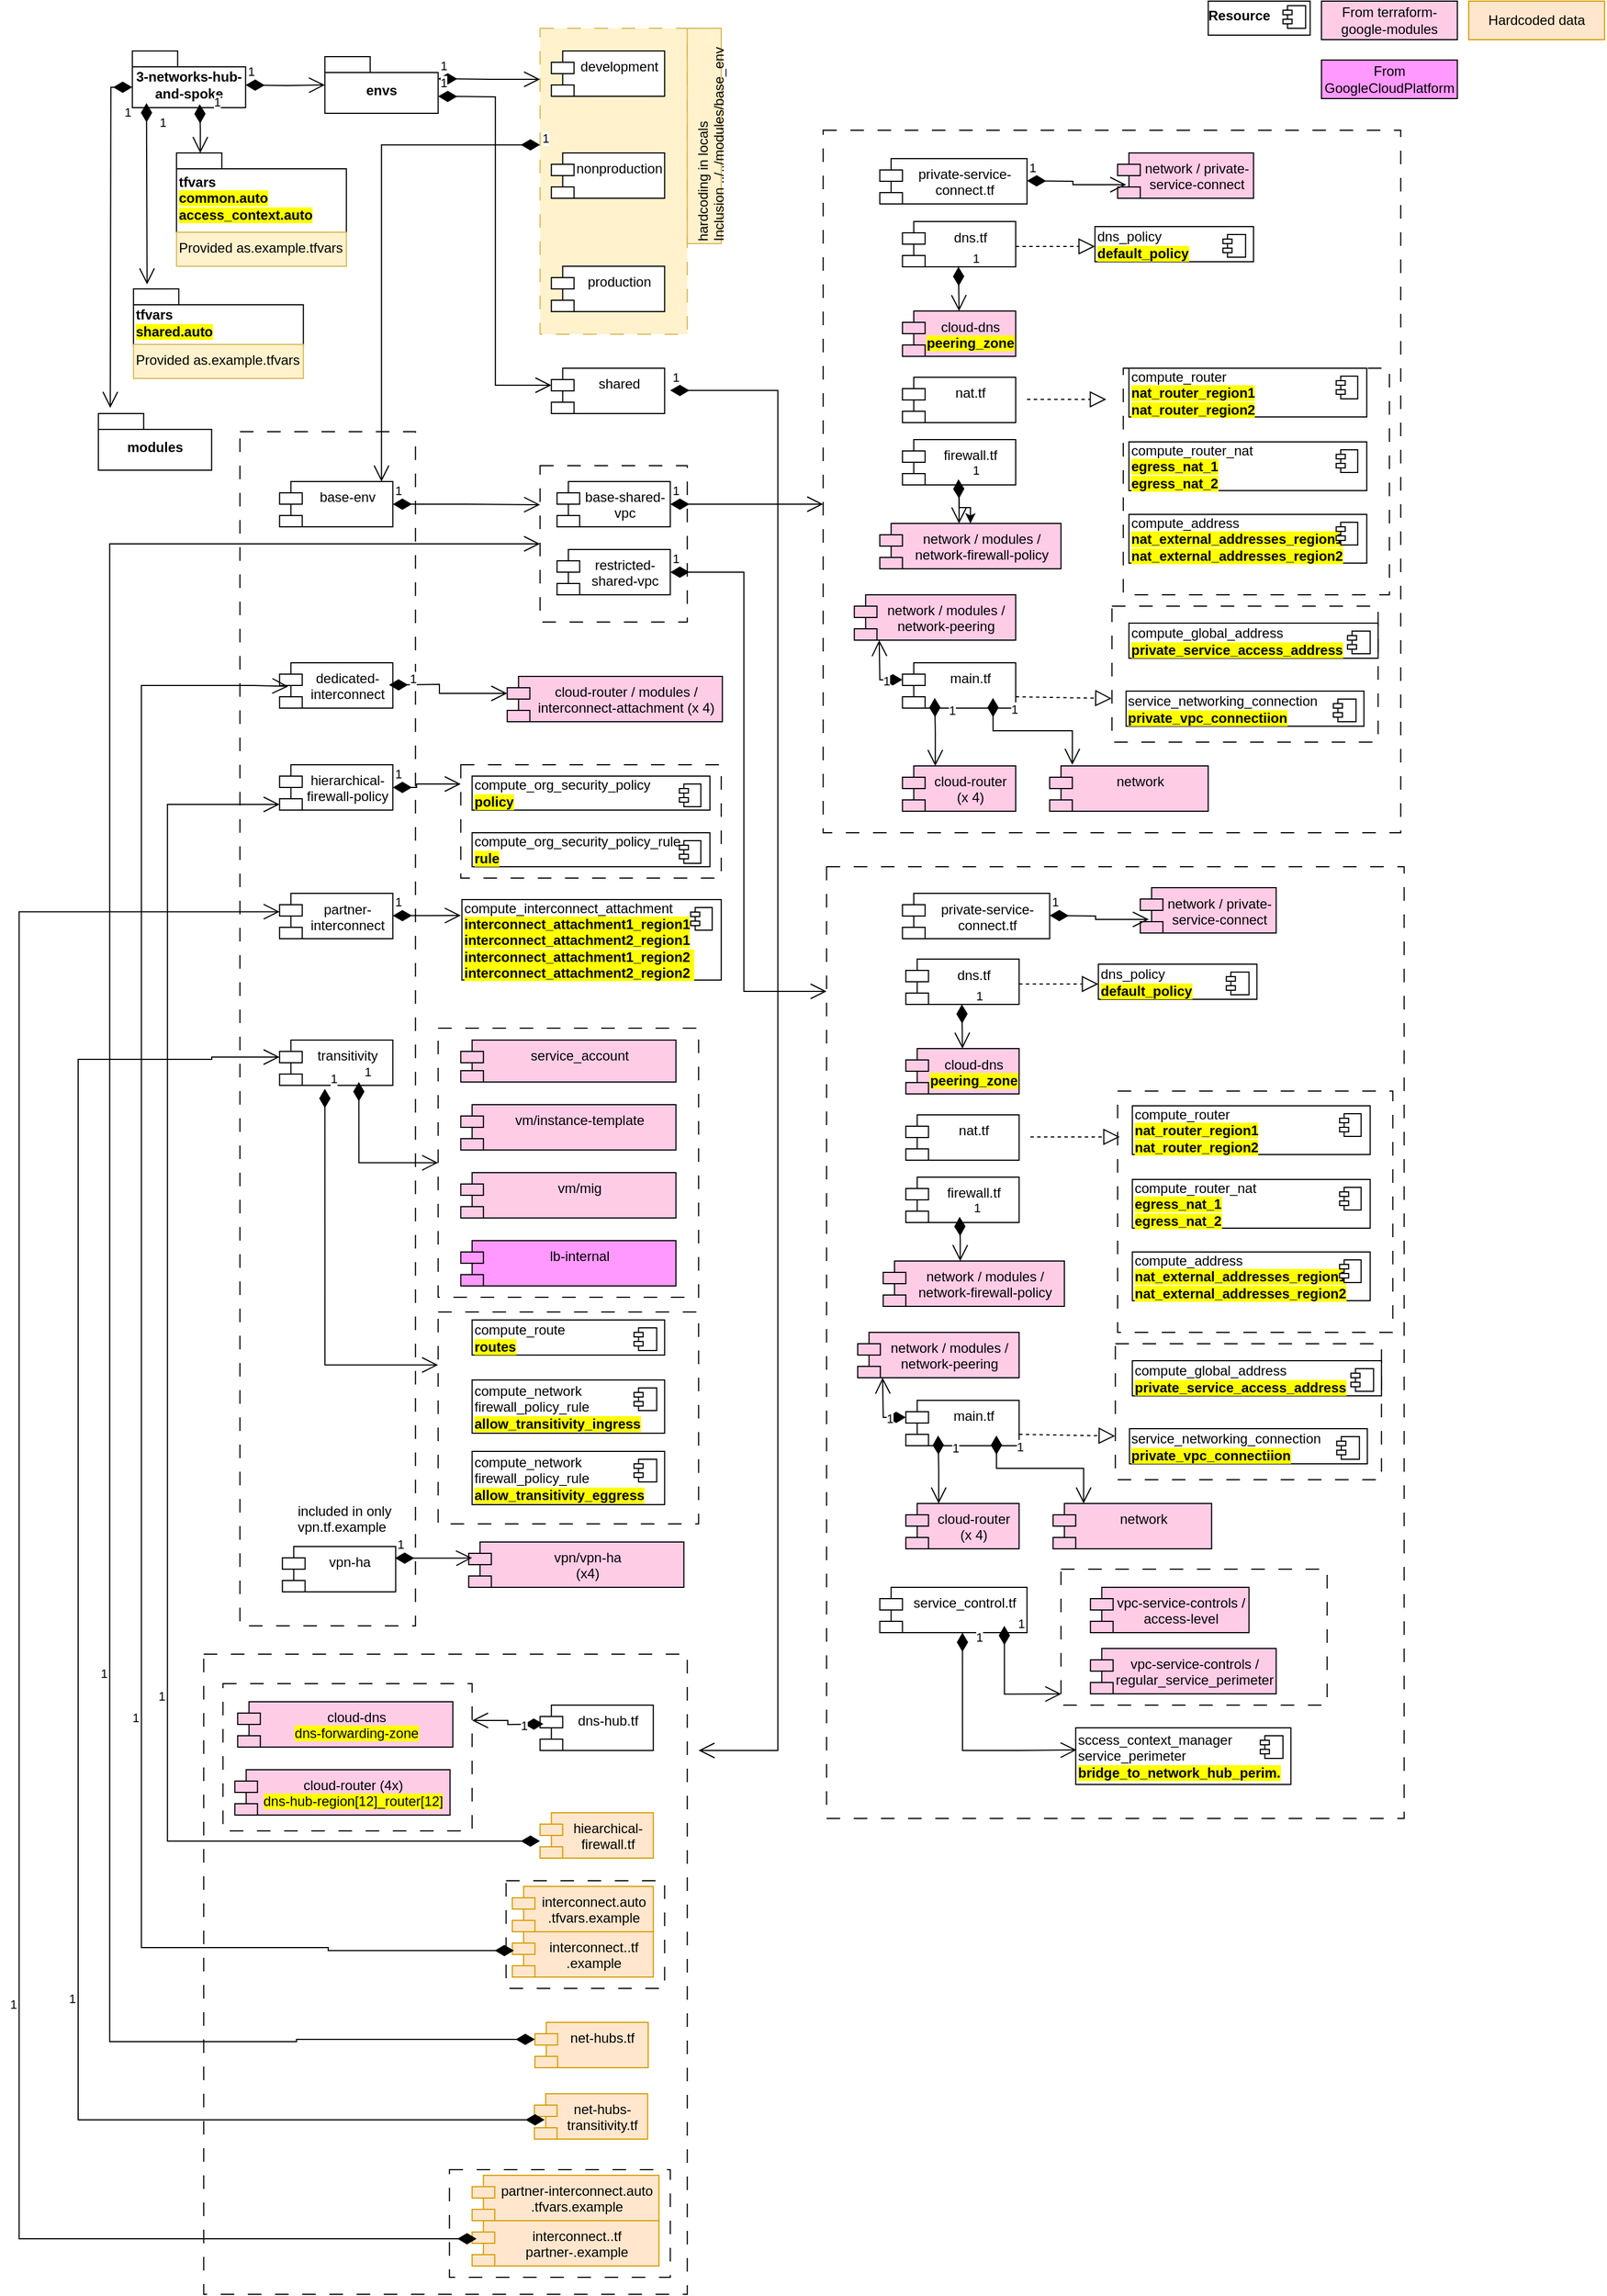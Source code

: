 <mxfile version="23.1.5" type="device">
  <diagram name="3-Network Hub &amp; Spoke" id="DgYfDTwDpvvQDJI8VQTf">
    <mxGraphModel dx="2284" dy="844" grid="1" gridSize="10" guides="1" tooltips="1" connect="1" arrows="1" fold="1" page="1" pageScale="1" pageWidth="850" pageHeight="1100" math="0" shadow="0">
      <root>
        <mxCell id="0" />
        <mxCell id="1" parent="0" />
        <mxCell id="CtsZxr1UYyrzF7VGxGLC-202" value="" style="rounded=0;whiteSpace=wrap;html=1;dashed=1;dashPattern=12 12;fillColor=none;" parent="1" vertex="1">
          <mxGeometry x="-607.14" y="1519" width="427" height="565" as="geometry" />
        </mxCell>
        <mxCell id="CtsZxr1UYyrzF7VGxGLC-192" value="" style="rounded=0;whiteSpace=wrap;html=1;dashed=1;dashPattern=12 12;fillColor=none;" parent="1" vertex="1">
          <mxGeometry x="-340.14" y="1719" width="140" height="95" as="geometry" />
        </mxCell>
        <mxCell id="CtsZxr1UYyrzF7VGxGLC-185" value="" style="rounded=0;whiteSpace=wrap;html=1;dashed=1;dashPattern=12 12;fillColor=none;" parent="1" vertex="1">
          <mxGeometry x="-590.14" y="1545" width="220" height="130" as="geometry" />
        </mxCell>
        <mxCell id="CtsZxr1UYyrzF7VGxGLC-90" value="" style="rounded=0;whiteSpace=wrap;html=1;dashed=1;dashPattern=12 12;fillColor=none;" parent="1" vertex="1">
          <mxGeometry x="-57.14" y="824" width="510" height="840" as="geometry" />
        </mxCell>
        <mxCell id="CtsZxr1UYyrzF7VGxGLC-179" value="" style="rounded=0;whiteSpace=wrap;html=1;dashed=1;dashPattern=12 12;fillColor=none;" parent="1" vertex="1">
          <mxGeometry x="149.86" y="1444" width="235" height="120" as="geometry" />
        </mxCell>
        <mxCell id="CtsZxr1UYyrzF7VGxGLC-67" value="" style="rounded=0;whiteSpace=wrap;html=1;dashed=1;dashPattern=12 12;fillColor=none;" parent="1" vertex="1">
          <mxGeometry x="-60.14" y="174" width="510" height="620" as="geometry" />
        </mxCell>
        <mxCell id="CtsZxr1UYyrzF7VGxGLC-162" value="" style="rounded=0;whiteSpace=wrap;html=1;dashed=1;dashPattern=12 12;fillColor=none;" parent="1" vertex="1">
          <mxGeometry x="-575.14" y="440" width="155" height="1054" as="geometry" />
        </mxCell>
        <mxCell id="CtsZxr1UYyrzF7VGxGLC-158" value="" style="rounded=0;whiteSpace=wrap;html=1;dashed=1;dashPattern=12 12;fillColor=none;" parent="1" vertex="1">
          <mxGeometry x="-400.14" y="966.5" width="230" height="237.5" as="geometry" />
        </mxCell>
        <mxCell id="CtsZxr1UYyrzF7VGxGLC-133" value="" style="rounded=0;whiteSpace=wrap;html=1;dashed=1;dashPattern=12 12;fillColor=none;" parent="1" vertex="1">
          <mxGeometry x="-380.14" y="734" width="230" height="100" as="geometry" />
        </mxCell>
        <mxCell id="CtsZxr1UYyrzF7VGxGLC-83" value="" style="rounded=0;whiteSpace=wrap;html=1;dashed=1;dashPattern=12 12;fillColor=none;" parent="1" vertex="1">
          <mxGeometry x="204.86" y="384" width="235" height="200" as="geometry" />
        </mxCell>
        <mxCell id="CtsZxr1UYyrzF7VGxGLC-78" value="" style="rounded=0;whiteSpace=wrap;html=1;dashed=1;dashPattern=12 12;fillColor=none;" parent="1" vertex="1">
          <mxGeometry x="194.86" y="594" width="235" height="120" as="geometry" />
        </mxCell>
        <mxCell id="CtsZxr1UYyrzF7VGxGLC-31" value="" style="rounded=0;whiteSpace=wrap;html=1;dashed=1;dashPattern=12 12;fillColor=none;" parent="1" vertex="1">
          <mxGeometry x="-310.14" y="470" width="130" height="138" as="geometry" />
        </mxCell>
        <mxCell id="CtsZxr1UYyrzF7VGxGLC-13" value="" style="rounded=0;whiteSpace=wrap;html=1;fillColor=#fff2cc;dashed=1;dashPattern=12 12;strokeColor=#d6b656;" parent="1" vertex="1">
          <mxGeometry x="-310.14" y="84" width="130" height="270" as="geometry" />
        </mxCell>
        <mxCell id="CtsZxr1UYyrzF7VGxGLC-1" value="3-networks-hub-and-spoke" style="shape=folder;fontStyle=1;spacingTop=10;tabWidth=40;tabHeight=14;tabPosition=left;html=1;whiteSpace=wrap;" parent="1" vertex="1">
          <mxGeometry x="-670.14" y="104" width="100" height="50" as="geometry" />
        </mxCell>
        <mxCell id="CtsZxr1UYyrzF7VGxGLC-2" value="envs" style="shape=folder;fontStyle=1;spacingTop=10;tabWidth=40;tabHeight=14;tabPosition=left;html=1;whiteSpace=wrap;" parent="1" vertex="1">
          <mxGeometry x="-500.14" y="109" width="100" height="50" as="geometry" />
        </mxCell>
        <mxCell id="CtsZxr1UYyrzF7VGxGLC-3" value="modules" style="shape=folder;fontStyle=1;spacingTop=10;tabWidth=40;tabHeight=14;tabPosition=left;html=1;whiteSpace=wrap;" parent="1" vertex="1">
          <mxGeometry x="-700.14" y="424" width="100" height="50" as="geometry" />
        </mxCell>
        <mxCell id="CtsZxr1UYyrzF7VGxGLC-6" value="development" style="shape=module;align=left;spacingLeft=20;align=center;verticalAlign=top;whiteSpace=wrap;html=1;" parent="1" vertex="1">
          <mxGeometry x="-300.14" y="104" width="100" height="40" as="geometry" />
        </mxCell>
        <mxCell id="CtsZxr1UYyrzF7VGxGLC-7" value="nonproduction" style="shape=module;align=left;spacingLeft=20;align=center;verticalAlign=top;whiteSpace=wrap;html=1;" parent="1" vertex="1">
          <mxGeometry x="-300.14" y="194" width="100" height="40" as="geometry" />
        </mxCell>
        <mxCell id="CtsZxr1UYyrzF7VGxGLC-8" value="production" style="shape=module;align=left;spacingLeft=20;align=center;verticalAlign=top;whiteSpace=wrap;html=1;" parent="1" vertex="1">
          <mxGeometry x="-300.14" y="294" width="100" height="40" as="geometry" />
        </mxCell>
        <mxCell id="CtsZxr1UYyrzF7VGxGLC-9" value="shared" style="shape=module;align=left;spacingLeft=20;align=center;verticalAlign=top;whiteSpace=wrap;html=1;" parent="1" vertex="1">
          <mxGeometry x="-300.14" y="384" width="100" height="40" as="geometry" />
        </mxCell>
        <mxCell id="CtsZxr1UYyrzF7VGxGLC-10" value="tfvars&lt;br&gt;&lt;span style=&quot;background-color: rgb(255, 255, 0);&quot;&gt;common.auto&lt;br&gt;access_context.auto&lt;br&gt;&lt;/span&gt;" style="shape=folder;fontStyle=1;spacingTop=10;tabWidth=40;tabHeight=14;tabPosition=left;html=1;whiteSpace=wrap;align=left;" parent="1" vertex="1">
          <mxGeometry x="-631.14" y="194" width="150" height="70" as="geometry" />
        </mxCell>
        <mxCell id="CtsZxr1UYyrzF7VGxGLC-12" value="Provided as.example.tfvars" style="text;whiteSpace=wrap;fillColor=#fff2cc;strokeColor=#d6b656;" parent="1" vertex="1">
          <mxGeometry x="-631.14" y="264" width="150" height="30" as="geometry" />
        </mxCell>
        <mxCell id="CtsZxr1UYyrzF7VGxGLC-14" value="1" style="endArrow=open;html=1;endSize=12;startArrow=diamondThin;startSize=14;startFill=1;edgeStyle=orthogonalEdgeStyle;align=left;verticalAlign=bottom;rounded=0;" parent="1" edge="1">
          <mxGeometry x="-1" y="3" relative="1" as="geometry">
            <mxPoint x="-400.14" y="128.5" as="sourcePoint" />
            <mxPoint x="-310.14" y="129" as="targetPoint" />
          </mxGeometry>
        </mxCell>
        <mxCell id="CtsZxr1UYyrzF7VGxGLC-15" value="hardcoding in locals&#xa;Inclusion ../../modules/base_env" style="text;whiteSpace=wrap;fillColor=#fff2cc;strokeColor=#d6b656;rotation=-90;" parent="1" vertex="1">
          <mxGeometry x="-260.14" y="164" width="190" height="30" as="geometry" />
        </mxCell>
        <mxCell id="CtsZxr1UYyrzF7VGxGLC-16" value="1" style="endArrow=open;html=1;endSize=12;startArrow=diamondThin;startSize=14;startFill=1;edgeStyle=orthogonalEdgeStyle;align=left;verticalAlign=bottom;rounded=0;" parent="1" edge="1">
          <mxGeometry x="-0.669" y="10" relative="1" as="geometry">
            <mxPoint x="-610.64" y="151" as="sourcePoint" />
            <mxPoint x="-610.14" y="194" as="targetPoint" />
            <mxPoint as="offset" />
          </mxGeometry>
        </mxCell>
        <mxCell id="CtsZxr1UYyrzF7VGxGLC-17" value="1" style="endArrow=open;html=1;endSize=12;startArrow=diamondThin;startSize=14;startFill=1;edgeStyle=orthogonalEdgeStyle;align=left;verticalAlign=bottom;rounded=0;" parent="1" target="CtsZxr1UYyrzF7VGxGLC-2" edge="1">
          <mxGeometry x="-1" y="3" relative="1" as="geometry">
            <mxPoint x="-570.14" y="134" as="sourcePoint" />
            <mxPoint x="-500.14" y="135" as="targetPoint" />
          </mxGeometry>
        </mxCell>
        <mxCell id="CtsZxr1UYyrzF7VGxGLC-18" value="1" style="endArrow=open;html=1;endSize=12;startArrow=diamondThin;startSize=14;startFill=1;edgeStyle=orthogonalEdgeStyle;align=left;verticalAlign=bottom;rounded=0;entryX=0;entryY=0;entryDx=0;entryDy=15;entryPerimeter=0;" parent="1" target="CtsZxr1UYyrzF7VGxGLC-9" edge="1">
          <mxGeometry x="-1" y="3" relative="1" as="geometry">
            <mxPoint x="-400.14" y="144" as="sourcePoint" />
            <mxPoint x="-310.14" y="144.5" as="targetPoint" />
          </mxGeometry>
        </mxCell>
        <mxCell id="CtsZxr1UYyrzF7VGxGLC-19" value="tfvars&lt;br&gt;&lt;span style=&quot;background-color: rgb(255, 255, 0);&quot;&gt;shared.auto&lt;br&gt;&lt;/span&gt;" style="shape=folder;fontStyle=1;spacingTop=10;tabWidth=40;tabHeight=14;tabPosition=left;html=1;whiteSpace=wrap;align=left;" parent="1" vertex="1">
          <mxGeometry x="-669.14" y="314" width="150" height="50" as="geometry" />
        </mxCell>
        <mxCell id="CtsZxr1UYyrzF7VGxGLC-20" value="1" style="endArrow=open;html=1;endSize=12;startArrow=diamondThin;startSize=14;startFill=1;edgeStyle=orthogonalEdgeStyle;align=left;verticalAlign=bottom;rounded=0;entryX=0.08;entryY=-0.08;entryDx=0;entryDy=0;entryPerimeter=0;" parent="1" target="CtsZxr1UYyrzF7VGxGLC-19" edge="1">
          <mxGeometry x="-0.669" y="10" relative="1" as="geometry">
            <mxPoint x="-657.64" y="150" as="sourcePoint" />
            <mxPoint x="-657.14" y="193" as="targetPoint" />
            <mxPoint as="offset" />
          </mxGeometry>
        </mxCell>
        <mxCell id="CtsZxr1UYyrzF7VGxGLC-21" value="Provided as.example.tfvars" style="text;whiteSpace=wrap;fillColor=#fff2cc;strokeColor=#d6b656;" parent="1" vertex="1">
          <mxGeometry x="-669.14" y="363" width="150" height="30" as="geometry" />
        </mxCell>
        <mxCell id="CtsZxr1UYyrzF7VGxGLC-22" value="1" style="endArrow=open;html=1;endSize=12;startArrow=diamondThin;startSize=14;startFill=1;edgeStyle=orthogonalEdgeStyle;align=left;verticalAlign=bottom;rounded=0;entryX=0.08;entryY=-0.08;entryDx=0;entryDy=0;entryPerimeter=0;exitX=0;exitY=0;exitDx=0;exitDy=32;exitPerimeter=0;" parent="1" source="CtsZxr1UYyrzF7VGxGLC-1" edge="1">
          <mxGeometry x="-0.669" y="10" relative="1" as="geometry">
            <mxPoint x="-690.14" y="259" as="sourcePoint" />
            <mxPoint x="-689.64" y="419" as="targetPoint" />
            <mxPoint as="offset" />
          </mxGeometry>
        </mxCell>
        <mxCell id="CtsZxr1UYyrzF7VGxGLC-23" value="base-env" style="shape=module;align=left;spacingLeft=20;align=center;verticalAlign=top;whiteSpace=wrap;html=1;" parent="1" vertex="1">
          <mxGeometry x="-540.14" y="484" width="100" height="40" as="geometry" />
        </mxCell>
        <mxCell id="CtsZxr1UYyrzF7VGxGLC-24" value="base-shared-vpc" style="shape=module;align=left;spacingLeft=20;align=center;verticalAlign=top;whiteSpace=wrap;html=1;" parent="1" vertex="1">
          <mxGeometry x="-295.14" y="484" width="100" height="40" as="geometry" />
        </mxCell>
        <mxCell id="CtsZxr1UYyrzF7VGxGLC-25" value="dedicated-interconnect" style="shape=module;align=left;spacingLeft=20;align=center;verticalAlign=top;whiteSpace=wrap;html=1;" parent="1" vertex="1">
          <mxGeometry x="-540.14" y="644" width="100" height="40" as="geometry" />
        </mxCell>
        <mxCell id="CtsZxr1UYyrzF7VGxGLC-26" value="hierarchical-firewall-policy" style="shape=module;align=left;spacingLeft=20;align=center;verticalAlign=top;whiteSpace=wrap;html=1;" parent="1" vertex="1">
          <mxGeometry x="-540.14" y="734" width="100" height="40" as="geometry" />
        </mxCell>
        <mxCell id="CtsZxr1UYyrzF7VGxGLC-27" value="partner-interconnect" style="shape=module;align=left;spacingLeft=20;align=center;verticalAlign=top;whiteSpace=wrap;html=1;" parent="1" vertex="1">
          <mxGeometry x="-540.14" y="847.5" width="100" height="40" as="geometry" />
        </mxCell>
        <mxCell id="CtsZxr1UYyrzF7VGxGLC-28" value="restricted-shared-vpc" style="shape=module;align=left;spacingLeft=20;align=center;verticalAlign=top;whiteSpace=wrap;html=1;" parent="1" vertex="1">
          <mxGeometry x="-295.14" y="544" width="100" height="40" as="geometry" />
        </mxCell>
        <object label="transitivity" Description="implements transitivity for hub &amp; spoke VPC architectures using appliance VMs behind an Internal Load Balancer used as next-hop for routes. INcluded by net-hubs-transitivity in shared" id="CtsZxr1UYyrzF7VGxGLC-29">
          <mxCell style="shape=module;align=left;spacingLeft=20;align=center;verticalAlign=top;whiteSpace=wrap;html=1;" parent="1" vertex="1">
            <mxGeometry x="-540.14" y="977" width="100" height="40" as="geometry" />
          </mxCell>
        </object>
        <mxCell id="CtsZxr1UYyrzF7VGxGLC-30" value="vpn-ha" style="shape=module;align=left;spacingLeft=20;align=center;verticalAlign=top;whiteSpace=wrap;html=1;" parent="1" vertex="1">
          <mxGeometry x="-537.64" y="1424" width="100" height="40" as="geometry" />
        </mxCell>
        <mxCell id="CtsZxr1UYyrzF7VGxGLC-32" value="1" style="endArrow=open;html=1;endSize=12;startArrow=diamondThin;startSize=14;startFill=1;edgeStyle=orthogonalEdgeStyle;align=left;verticalAlign=bottom;rounded=0;entryX=0;entryY=0.25;entryDx=0;entryDy=0;exitX=1;exitY=0.5;exitDx=0;exitDy=0;" parent="1" source="CtsZxr1UYyrzF7VGxGLC-23" target="CtsZxr1UYyrzF7VGxGLC-31" edge="1">
          <mxGeometry x="-1" y="3" relative="1" as="geometry">
            <mxPoint x="-430.14" y="503.5" as="sourcePoint" />
            <mxPoint x="-340.14" y="504" as="targetPoint" />
          </mxGeometry>
        </mxCell>
        <mxCell id="CtsZxr1UYyrzF7VGxGLC-34" value="network / modules / network-peering" style="shape=module;align=left;spacingLeft=20;align=center;verticalAlign=top;whiteSpace=wrap;html=1;fillColor=#FFCCE6;" parent="1" vertex="1">
          <mxGeometry x="-32.64" y="584" width="142.5" height="40" as="geometry" />
        </mxCell>
        <object label="cloud-router&lt;br&gt;(x 4)" Description="2 routers in each of 2 regions" id="CtsZxr1UYyrzF7VGxGLC-35">
          <mxCell style="shape=module;align=left;spacingLeft=20;align=center;verticalAlign=top;whiteSpace=wrap;html=1;fillColor=#FFCCE6;" parent="1" vertex="1">
            <mxGeometry x="9.86" y="735" width="100" height="40" as="geometry" />
          </mxCell>
        </object>
        <mxCell id="CtsZxr1UYyrzF7VGxGLC-36" value="dns.tf" style="shape=module;align=left;spacingLeft=20;align=center;verticalAlign=top;whiteSpace=wrap;html=1;" parent="1" vertex="1">
          <mxGeometry x="9.86" y="254.5" width="100" height="40" as="geometry" />
        </mxCell>
        <mxCell id="CtsZxr1UYyrzF7VGxGLC-59" value="" style="edgeStyle=orthogonalEdgeStyle;rounded=0;orthogonalLoop=1;jettySize=auto;html=1;" parent="1" source="CtsZxr1UYyrzF7VGxGLC-37" target="CtsZxr1UYyrzF7VGxGLC-51" edge="1">
          <mxGeometry relative="1" as="geometry" />
        </mxCell>
        <mxCell id="CtsZxr1UYyrzF7VGxGLC-37" value="firewall.tf" style="shape=module;align=left;spacingLeft=20;align=center;verticalAlign=top;whiteSpace=wrap;html=1;" parent="1" vertex="1">
          <mxGeometry x="9.86" y="447" width="100" height="40" as="geometry" />
        </mxCell>
        <mxCell id="CtsZxr1UYyrzF7VGxGLC-38" value="nat.tf" style="shape=module;align=left;spacingLeft=20;align=center;verticalAlign=top;whiteSpace=wrap;html=1;" parent="1" vertex="1">
          <mxGeometry x="9.86" y="392" width="100" height="40" as="geometry" />
        </mxCell>
        <object label="main.tf" Description="var.mode mandatory param - can be hub or spoke (for hub&amp;spoke) or null otherwise" id="CtsZxr1UYyrzF7VGxGLC-39">
          <mxCell style="shape=module;align=left;spacingLeft=20;align=center;verticalAlign=top;whiteSpace=wrap;html=1;" parent="1" vertex="1">
            <mxGeometry x="9.86" y="644" width="100" height="40" as="geometry" />
          </mxCell>
        </object>
        <mxCell id="CtsZxr1UYyrzF7VGxGLC-40" value="compute_global_address&lt;br&gt;&lt;b style=&quot;background-color: rgb(255, 255, 0);&quot;&gt;private_service_access_address&lt;/b&gt;" style="html=1;dropTarget=0;whiteSpace=wrap;align=left;" parent="1" vertex="1">
          <mxGeometry x="209.86" y="609" width="220" height="31" as="geometry" />
        </mxCell>
        <mxCell id="CtsZxr1UYyrzF7VGxGLC-41" value="" style="shape=module;jettyWidth=8;jettyHeight=4;" parent="CtsZxr1UYyrzF7VGxGLC-40" vertex="1">
          <mxGeometry x="1" width="20" height="20" relative="1" as="geometry">
            <mxPoint x="-27" y="7" as="offset" />
          </mxGeometry>
        </mxCell>
        <mxCell id="CtsZxr1UYyrzF7VGxGLC-42" value="service_networking_connection&lt;br&gt;&lt;b style=&quot;background-color: rgb(255, 255, 0);&quot;&gt;private_vpc_connectiion&lt;/b&gt;" style="html=1;dropTarget=0;whiteSpace=wrap;align=left;" parent="1" vertex="1">
          <mxGeometry x="207.36" y="669" width="210" height="31" as="geometry" />
        </mxCell>
        <mxCell id="CtsZxr1UYyrzF7VGxGLC-43" value="" style="shape=module;jettyWidth=8;jettyHeight=4;" parent="CtsZxr1UYyrzF7VGxGLC-42" vertex="1">
          <mxGeometry x="1" width="20" height="20" relative="1" as="geometry">
            <mxPoint x="-27" y="7" as="offset" />
          </mxGeometry>
        </mxCell>
        <mxCell id="CtsZxr1UYyrzF7VGxGLC-44" value="dns_policy&lt;br&gt;&lt;b style=&quot;background-color: rgb(255, 255, 0);&quot;&gt;default_policy&lt;/b&gt;" style="html=1;dropTarget=0;whiteSpace=wrap;align=left;" parent="1" vertex="1">
          <mxGeometry x="179.86" y="259" width="140" height="31" as="geometry" />
        </mxCell>
        <mxCell id="CtsZxr1UYyrzF7VGxGLC-45" value="" style="shape=module;jettyWidth=8;jettyHeight=4;" parent="CtsZxr1UYyrzF7VGxGLC-44" vertex="1">
          <mxGeometry x="1" width="20" height="20" relative="1" as="geometry">
            <mxPoint x="-27" y="7" as="offset" />
          </mxGeometry>
        </mxCell>
        <object label="cloud-dns&lt;br&gt;&lt;div style=&quot;&quot;&gt;&lt;b style=&quot;background-color: rgb(255, 255, 0);&quot;&gt;peering_zone&lt;/b&gt;&lt;/div&gt;" Description="Private DNS peering zone" Name="&quot;...-shared-base-to-dns-hub&quot;" id="CtsZxr1UYyrzF7VGxGLC-46">
          <mxCell style="shape=module;align=left;spacingLeft=20;align=center;verticalAlign=top;whiteSpace=wrap;html=1;fillColor=#FFCCE6;" parent="1" vertex="1">
            <mxGeometry x="9.86" y="333.5" width="100" height="40" as="geometry" />
          </mxCell>
        </object>
        <object label="network / modules / network-firewall-policy" Description="&quot;Firewall rules for base hub and spoke shared vpc" Rules="Allow private google apis on TCP port 443&#xa;Allow all ingress/egress to the provided IP range" Name="firewall_rules" id="CtsZxr1UYyrzF7VGxGLC-51">
          <mxCell style="shape=module;align=left;spacingLeft=20;align=center;verticalAlign=top;whiteSpace=wrap;html=1;fillColor=#FFCCE6;" parent="1" vertex="1">
            <mxGeometry x="-10.14" y="521" width="160" height="40" as="geometry" />
          </mxCell>
        </object>
        <mxCell id="CtsZxr1UYyrzF7VGxGLC-54" value="1" style="endArrow=open;html=1;endSize=12;startArrow=diamondThin;startSize=14;startFill=1;edgeStyle=orthogonalEdgeStyle;align=left;verticalAlign=bottom;rounded=0;entryX=0.5;entryY=0;entryDx=0;entryDy=0;" parent="1" target="CtsZxr1UYyrzF7VGxGLC-46" edge="1">
          <mxGeometry x="-0.927" y="11" relative="1" as="geometry">
            <mxPoint x="59.36" y="294.5" as="sourcePoint" />
            <mxPoint x="59.86" y="328.5" as="targetPoint" />
            <mxPoint as="offset" />
          </mxGeometry>
        </mxCell>
        <mxCell id="CtsZxr1UYyrzF7VGxGLC-55" value="" style="endArrow=block;dashed=1;endFill=0;endSize=12;html=1;rounded=0;" parent="1" edge="1">
          <mxGeometry width="160" relative="1" as="geometry">
            <mxPoint x="109.86" y="276.5" as="sourcePoint" />
            <mxPoint x="179.86" y="276.5" as="targetPoint" />
          </mxGeometry>
        </mxCell>
        <mxCell id="CtsZxr1UYyrzF7VGxGLC-56" value="1" style="endArrow=open;html=1;endSize=12;startArrow=diamondThin;startSize=14;startFill=1;edgeStyle=orthogonalEdgeStyle;align=left;verticalAlign=bottom;rounded=0;" parent="1" edge="1">
          <mxGeometry x="-0.333" y="10" relative="1" as="geometry">
            <mxPoint x="38.36" y="675" as="sourcePoint" />
            <mxPoint x="38.86" y="735" as="targetPoint" />
            <mxPoint as="offset" />
          </mxGeometry>
        </mxCell>
        <mxCell id="CtsZxr1UYyrzF7VGxGLC-57" value="1" style="endArrow=open;html=1;endSize=12;startArrow=diamondThin;startSize=14;startFill=1;edgeStyle=orthogonalEdgeStyle;align=left;verticalAlign=bottom;rounded=0;entryX=0.5;entryY=0;entryDx=0;entryDy=0;" parent="1" edge="1">
          <mxGeometry x="-0.927" y="11" relative="1" as="geometry">
            <mxPoint x="59.36" y="482" as="sourcePoint" />
            <mxPoint x="59.86" y="521" as="targetPoint" />
            <mxPoint as="offset" />
          </mxGeometry>
        </mxCell>
        <mxCell id="CtsZxr1UYyrzF7VGxGLC-61" value="compute_address&lt;br&gt;&lt;b style=&quot;background-color: rgb(255, 255, 0);&quot;&gt;nat_external_addresses_region1&lt;br&gt;&lt;span style=&quot;border-color: var(--border-color);&quot;&gt;n&lt;/span&gt;at_external_addresses_region2&lt;/b&gt;&lt;span style=&quot;background-color: rgb(255, 255, 0);&quot;&gt;&lt;br&gt;&lt;/span&gt;" style="html=1;dropTarget=0;whiteSpace=wrap;align=left;" parent="1" vertex="1">
          <mxGeometry x="209.86" y="513" width="210" height="43" as="geometry" />
        </mxCell>
        <mxCell id="CtsZxr1UYyrzF7VGxGLC-62" value="" style="shape=module;jettyWidth=8;jettyHeight=4;" parent="CtsZxr1UYyrzF7VGxGLC-61" vertex="1">
          <mxGeometry x="1" width="19" height="20" relative="1" as="geometry">
            <mxPoint x="-27" y="7" as="offset" />
          </mxGeometry>
        </mxCell>
        <mxCell id="CtsZxr1UYyrzF7VGxGLC-63" value="compute_router&lt;br&gt;&lt;b style=&quot;background-color: rgb(255, 255, 0);&quot;&gt;nat_router_region1&lt;br&gt;nat_router_region2&lt;/b&gt;&lt;span style=&quot;background-color: rgb(255, 255, 0);&quot;&gt;&lt;br&gt;&lt;/span&gt;" style="html=1;dropTarget=0;whiteSpace=wrap;align=left;" parent="1" vertex="1">
          <mxGeometry x="209.86" y="384" width="210" height="43" as="geometry" />
        </mxCell>
        <mxCell id="CtsZxr1UYyrzF7VGxGLC-64" value="" style="shape=module;jettyWidth=8;jettyHeight=4;" parent="CtsZxr1UYyrzF7VGxGLC-63" vertex="1">
          <mxGeometry x="1" width="19" height="20" relative="1" as="geometry">
            <mxPoint x="-27" y="7" as="offset" />
          </mxGeometry>
        </mxCell>
        <mxCell id="CtsZxr1UYyrzF7VGxGLC-65" value="compute_router_nat&lt;br&gt;&lt;b style=&quot;background-color: rgb(255, 255, 0);&quot;&gt;egress_nat_1&lt;br&gt;egress_nat_2&lt;/b&gt;&lt;span style=&quot;background-color: rgb(255, 255, 0);&quot;&gt;&lt;br&gt;&lt;/span&gt;" style="html=1;dropTarget=0;whiteSpace=wrap;align=left;" parent="1" vertex="1">
          <mxGeometry x="209.86" y="449" width="210" height="43" as="geometry" />
        </mxCell>
        <mxCell id="CtsZxr1UYyrzF7VGxGLC-66" value="" style="shape=module;jettyWidth=8;jettyHeight=4;" parent="CtsZxr1UYyrzF7VGxGLC-65" vertex="1">
          <mxGeometry x="1" width="19" height="20" relative="1" as="geometry">
            <mxPoint x="-27" y="7" as="offset" />
          </mxGeometry>
        </mxCell>
        <mxCell id="CtsZxr1UYyrzF7VGxGLC-68" value="" style="endArrow=block;dashed=1;endFill=0;endSize=12;html=1;rounded=0;" parent="1" edge="1">
          <mxGeometry width="160" relative="1" as="geometry">
            <mxPoint x="119.86" y="411.5" as="sourcePoint" />
            <mxPoint x="189.86" y="411.5" as="targetPoint" />
          </mxGeometry>
        </mxCell>
        <mxCell id="CtsZxr1UYyrzF7VGxGLC-70" value="From terraform-google-modules" style="rounded=0;whiteSpace=wrap;html=1;fillColor=#FFCCE6;" parent="1" vertex="1">
          <mxGeometry x="379.86" y="60" width="120" height="34" as="geometry" />
        </mxCell>
        <mxCell id="CtsZxr1UYyrzF7VGxGLC-71" value="&lt;p style=&quot;margin: 6px 0px 0px;&quot;&gt;&lt;b&gt;Resource&lt;/b&gt;&lt;/p&gt;" style="align=left;overflow=fill;html=1;dropTarget=0;whiteSpace=wrap;" parent="1" vertex="1">
          <mxGeometry x="279.86" y="60" width="90" height="30" as="geometry" />
        </mxCell>
        <mxCell id="CtsZxr1UYyrzF7VGxGLC-72" value="" style="shape=component;jettyWidth=8;jettyHeight=4;" parent="CtsZxr1UYyrzF7VGxGLC-71" vertex="1">
          <mxGeometry x="1" width="20" height="20" relative="1" as="geometry">
            <mxPoint x="-24" y="4" as="offset" />
          </mxGeometry>
        </mxCell>
        <object label="network" name="main" Description="Provision shared VPC w/ optional routes for NAT (if var.nat_enabled)" id="CtsZxr1UYyrzF7VGxGLC-73">
          <mxCell style="shape=module;align=left;spacingLeft=20;align=center;verticalAlign=top;whiteSpace=wrap;html=1;fillColor=#FFCCE6;" parent="1" vertex="1">
            <mxGeometry x="139.86" y="735" width="140" height="40" as="geometry" />
          </mxCell>
        </object>
        <mxCell id="CtsZxr1UYyrzF7VGxGLC-79" value="" style="endArrow=block;dashed=1;endFill=0;endSize=12;html=1;rounded=0;entryX=-0.001;entryY=0.387;entryDx=0;entryDy=0;entryPerimeter=0;exitX=1;exitY=0.75;exitDx=0;exitDy=0;" parent="1" source="CtsZxr1UYyrzF7VGxGLC-39" edge="1">
          <mxGeometry width="160" relative="1" as="geometry">
            <mxPoint x="121.86" y="489.5" as="sourcePoint" />
            <mxPoint x="194.625" y="675.44" as="targetPoint" />
          </mxGeometry>
        </mxCell>
        <mxCell id="CtsZxr1UYyrzF7VGxGLC-82" value="1" style="endArrow=open;html=1;endSize=12;startArrow=diamondThin;startSize=14;startFill=1;edgeStyle=orthogonalEdgeStyle;align=left;verticalAlign=bottom;rounded=0;exitX=0;exitY=0;exitDx=0;exitDy=15;exitPerimeter=0;" parent="1" source="CtsZxr1UYyrzF7VGxGLC-39" edge="1">
          <mxGeometry x="-0.333" y="10" relative="1" as="geometry">
            <mxPoint x="-11.14" y="685" as="sourcePoint" />
            <mxPoint x="-10.64" y="624" as="targetPoint" />
            <mxPoint as="offset" />
          </mxGeometry>
        </mxCell>
        <mxCell id="CtsZxr1UYyrzF7VGxGLC-84" value="1" style="endArrow=open;html=1;endSize=12;startArrow=diamondThin;startSize=14;startFill=1;edgeStyle=orthogonalEdgeStyle;align=left;verticalAlign=bottom;rounded=0;" parent="1" edge="1">
          <mxGeometry x="-0.333" y="10" relative="1" as="geometry">
            <mxPoint x="89.86" y="675" as="sourcePoint" />
            <mxPoint x="159.86" y="734" as="targetPoint" />
            <mxPoint as="offset" />
            <Array as="points">
              <mxPoint x="89.86" y="704" />
              <mxPoint x="160.86" y="704" />
            </Array>
          </mxGeometry>
        </mxCell>
        <mxCell id="CtsZxr1UYyrzF7VGxGLC-85" value="1" style="endArrow=open;html=1;endSize=12;startArrow=diamondThin;startSize=14;startFill=1;edgeStyle=orthogonalEdgeStyle;align=left;verticalAlign=bottom;rounded=0;entryX=0;entryY=0.25;entryDx=0;entryDy=0;exitX=1;exitY=0.5;exitDx=0;exitDy=0;" parent="1" source="CtsZxr1UYyrzF7VGxGLC-24" edge="1">
          <mxGeometry x="-1" y="3" relative="1" as="geometry">
            <mxPoint x="-180.14" y="503.5" as="sourcePoint" />
            <mxPoint x="-60.14" y="504" as="targetPoint" />
          </mxGeometry>
        </mxCell>
        <mxCell id="CtsZxr1UYyrzF7VGxGLC-86" value="1" style="endArrow=open;html=1;endSize=12;startArrow=diamondThin;startSize=14;startFill=1;edgeStyle=orthogonalEdgeStyle;align=left;verticalAlign=bottom;rounded=0;exitX=0;exitY=0.381;exitDx=0;exitDy=0;exitPerimeter=0;" parent="1" source="CtsZxr1UYyrzF7VGxGLC-13" edge="1">
          <mxGeometry x="-1" y="3" relative="1" as="geometry">
            <mxPoint x="-390.14" y="188.5" as="sourcePoint" />
            <mxPoint x="-450.14" y="484" as="targetPoint" />
            <Array as="points">
              <mxPoint x="-450.14" y="187" />
              <mxPoint x="-450.14" y="484" />
            </Array>
          </mxGeometry>
        </mxCell>
        <mxCell id="CtsZxr1UYyrzF7VGxGLC-89" value="" style="rounded=0;whiteSpace=wrap;html=1;dashed=1;dashPattern=12 12;fillColor=none;" parent="1" vertex="1">
          <mxGeometry x="197.86" y="1245" width="235" height="120" as="geometry" />
        </mxCell>
        <mxCell id="CtsZxr1UYyrzF7VGxGLC-91" value="network / modules / network-peering" style="shape=module;align=left;spacingLeft=20;align=center;verticalAlign=top;whiteSpace=wrap;html=1;fillColor=#FFCCE6;" parent="1" vertex="1">
          <mxGeometry x="-29.64" y="1235" width="142.5" height="40" as="geometry" />
        </mxCell>
        <object label="cloud-router&lt;br&gt;(x 4)" Description="2 routers in each of 2 regions" id="CtsZxr1UYyrzF7VGxGLC-92">
          <mxCell style="shape=module;align=left;spacingLeft=20;align=center;verticalAlign=top;whiteSpace=wrap;html=1;fillColor=#FFCCE6;" parent="1" vertex="1">
            <mxGeometry x="12.86" y="1386" width="100" height="40" as="geometry" />
          </mxCell>
        </object>
        <mxCell id="CtsZxr1UYyrzF7VGxGLC-93" value="dns.tf" style="shape=module;align=left;spacingLeft=20;align=center;verticalAlign=top;whiteSpace=wrap;html=1;" parent="1" vertex="1">
          <mxGeometry x="12.86" y="905.5" width="100" height="40" as="geometry" />
        </mxCell>
        <mxCell id="CtsZxr1UYyrzF7VGxGLC-95" value="firewall.tf" style="shape=module;align=left;spacingLeft=20;align=center;verticalAlign=top;whiteSpace=wrap;html=1;" parent="1" vertex="1">
          <mxGeometry x="12.86" y="1098" width="100" height="40" as="geometry" />
        </mxCell>
        <mxCell id="CtsZxr1UYyrzF7VGxGLC-96" value="nat.tf" style="shape=module;align=left;spacingLeft=20;align=center;verticalAlign=top;whiteSpace=wrap;html=1;" parent="1" vertex="1">
          <mxGeometry x="12.86" y="1043" width="100" height="40" as="geometry" />
        </mxCell>
        <object label="main.tf" Description="var.mode mandatory param - can be hub or spoke (for hub&amp;spoke) or null otherwise" id="CtsZxr1UYyrzF7VGxGLC-97">
          <mxCell style="shape=module;align=left;spacingLeft=20;align=center;verticalAlign=top;whiteSpace=wrap;html=1;" parent="1" vertex="1">
            <mxGeometry x="12.86" y="1295" width="100" height="40" as="geometry" />
          </mxCell>
        </object>
        <mxCell id="CtsZxr1UYyrzF7VGxGLC-98" value="compute_global_address&lt;br&gt;&lt;b style=&quot;background-color: rgb(255, 255, 0);&quot;&gt;private_service_access_address&lt;/b&gt;" style="html=1;dropTarget=0;whiteSpace=wrap;align=left;" parent="1" vertex="1">
          <mxGeometry x="212.86" y="1260" width="220" height="31" as="geometry" />
        </mxCell>
        <mxCell id="CtsZxr1UYyrzF7VGxGLC-99" value="" style="shape=module;jettyWidth=8;jettyHeight=4;" parent="CtsZxr1UYyrzF7VGxGLC-98" vertex="1">
          <mxGeometry x="1" width="20" height="20" relative="1" as="geometry">
            <mxPoint x="-27" y="7" as="offset" />
          </mxGeometry>
        </mxCell>
        <mxCell id="CtsZxr1UYyrzF7VGxGLC-100" value="service_networking_connection&lt;br&gt;&lt;b style=&quot;background-color: rgb(255, 255, 0);&quot;&gt;private_vpc_connectiion&lt;/b&gt;" style="html=1;dropTarget=0;whiteSpace=wrap;align=left;" parent="1" vertex="1">
          <mxGeometry x="210.36" y="1320" width="210" height="31" as="geometry" />
        </mxCell>
        <mxCell id="CtsZxr1UYyrzF7VGxGLC-101" value="" style="shape=module;jettyWidth=8;jettyHeight=4;" parent="CtsZxr1UYyrzF7VGxGLC-100" vertex="1">
          <mxGeometry x="1" width="20" height="20" relative="1" as="geometry">
            <mxPoint x="-27" y="7" as="offset" />
          </mxGeometry>
        </mxCell>
        <mxCell id="CtsZxr1UYyrzF7VGxGLC-102" value="dns_policy&lt;br&gt;&lt;b style=&quot;background-color: rgb(255, 255, 0);&quot;&gt;default_policy&lt;/b&gt;" style="html=1;dropTarget=0;whiteSpace=wrap;align=left;" parent="1" vertex="1">
          <mxGeometry x="182.86" y="910" width="140" height="31" as="geometry" />
        </mxCell>
        <mxCell id="CtsZxr1UYyrzF7VGxGLC-103" value="" style="shape=module;jettyWidth=8;jettyHeight=4;" parent="CtsZxr1UYyrzF7VGxGLC-102" vertex="1">
          <mxGeometry x="1" width="20" height="20" relative="1" as="geometry">
            <mxPoint x="-27" y="7" as="offset" />
          </mxGeometry>
        </mxCell>
        <object label="cloud-dns&lt;br&gt;&lt;div style=&quot;&quot;&gt;&lt;b style=&quot;background-color: rgb(255, 255, 0);&quot;&gt;peering_zone&lt;/b&gt;&lt;/div&gt;" Description="Private DNS peering zone" Name="&quot;...-shared-base-to-dns-hub&quot;" id="CtsZxr1UYyrzF7VGxGLC-104">
          <mxCell style="shape=module;align=left;spacingLeft=20;align=center;verticalAlign=top;whiteSpace=wrap;html=1;fillColor=#FFCCE6;" parent="1" vertex="1">
            <mxGeometry x="12.86" y="984.5" width="100" height="40" as="geometry" />
          </mxCell>
        </object>
        <object label="network / modules / network-firewall-policy" Description="&quot;Firewall rules for base hub and spoke shared vpc" Rules="Allow private google apis on TCP port 443&#xa;Allow all ingress/egress to the provided IP range" Name="firewall_rules" id="CtsZxr1UYyrzF7VGxGLC-105">
          <mxCell style="shape=module;align=left;spacingLeft=20;align=center;verticalAlign=top;whiteSpace=wrap;html=1;fillColor=#FFCCE6;" parent="1" vertex="1">
            <mxGeometry x="-7.14" y="1172" width="160" height="40" as="geometry" />
          </mxCell>
        </object>
        <mxCell id="CtsZxr1UYyrzF7VGxGLC-106" value="1" style="endArrow=open;html=1;endSize=12;startArrow=diamondThin;startSize=14;startFill=1;edgeStyle=orthogonalEdgeStyle;align=left;verticalAlign=bottom;rounded=0;entryX=0.5;entryY=0;entryDx=0;entryDy=0;" parent="1" target="CtsZxr1UYyrzF7VGxGLC-104" edge="1">
          <mxGeometry x="-0.927" y="11" relative="1" as="geometry">
            <mxPoint x="62.36" y="945.5" as="sourcePoint" />
            <mxPoint x="62.86" y="979.5" as="targetPoint" />
            <mxPoint as="offset" />
          </mxGeometry>
        </mxCell>
        <mxCell id="CtsZxr1UYyrzF7VGxGLC-107" value="" style="endArrow=block;dashed=1;endFill=0;endSize=12;html=1;rounded=0;" parent="1" edge="1">
          <mxGeometry width="160" relative="1" as="geometry">
            <mxPoint x="112.86" y="927.5" as="sourcePoint" />
            <mxPoint x="182.86" y="927.5" as="targetPoint" />
          </mxGeometry>
        </mxCell>
        <mxCell id="CtsZxr1UYyrzF7VGxGLC-108" value="1" style="endArrow=open;html=1;endSize=12;startArrow=diamondThin;startSize=14;startFill=1;edgeStyle=orthogonalEdgeStyle;align=left;verticalAlign=bottom;rounded=0;" parent="1" edge="1">
          <mxGeometry x="-0.333" y="10" relative="1" as="geometry">
            <mxPoint x="41.36" y="1326" as="sourcePoint" />
            <mxPoint x="41.86" y="1386" as="targetPoint" />
            <mxPoint as="offset" />
          </mxGeometry>
        </mxCell>
        <mxCell id="CtsZxr1UYyrzF7VGxGLC-109" value="1" style="endArrow=open;html=1;endSize=12;startArrow=diamondThin;startSize=14;startFill=1;edgeStyle=orthogonalEdgeStyle;align=left;verticalAlign=bottom;rounded=0;entryX=0.5;entryY=0;entryDx=0;entryDy=0;" parent="1" edge="1">
          <mxGeometry x="-0.927" y="11" relative="1" as="geometry">
            <mxPoint x="60.36" y="1133" as="sourcePoint" />
            <mxPoint x="60.86" y="1172" as="targetPoint" />
            <mxPoint as="offset" />
          </mxGeometry>
        </mxCell>
        <mxCell id="CtsZxr1UYyrzF7VGxGLC-110" value="compute_address&lt;br&gt;&lt;b style=&quot;background-color: rgb(255, 255, 0);&quot;&gt;nat_external_addresses_region1&lt;br&gt;&lt;span style=&quot;border-color: var(--border-color);&quot;&gt;n&lt;/span&gt;at_external_addresses_region2&lt;/b&gt;&lt;span style=&quot;background-color: rgb(255, 255, 0);&quot;&gt;&lt;br&gt;&lt;/span&gt;" style="html=1;dropTarget=0;whiteSpace=wrap;align=left;" parent="1" vertex="1">
          <mxGeometry x="212.86" y="1164" width="210" height="43" as="geometry" />
        </mxCell>
        <mxCell id="CtsZxr1UYyrzF7VGxGLC-111" value="" style="shape=module;jettyWidth=8;jettyHeight=4;" parent="CtsZxr1UYyrzF7VGxGLC-110" vertex="1">
          <mxGeometry x="1" width="19" height="20" relative="1" as="geometry">
            <mxPoint x="-27" y="7" as="offset" />
          </mxGeometry>
        </mxCell>
        <mxCell id="CtsZxr1UYyrzF7VGxGLC-112" value="compute_router&lt;br&gt;&lt;b style=&quot;background-color: rgb(255, 255, 0);&quot;&gt;nat_router_region1&lt;br&gt;nat_router_region2&lt;/b&gt;&lt;span style=&quot;background-color: rgb(255, 255, 0);&quot;&gt;&lt;br&gt;&lt;/span&gt;" style="html=1;dropTarget=0;whiteSpace=wrap;align=left;" parent="1" vertex="1">
          <mxGeometry x="212.86" y="1035" width="210" height="43" as="geometry" />
        </mxCell>
        <mxCell id="CtsZxr1UYyrzF7VGxGLC-113" value="" style="shape=module;jettyWidth=8;jettyHeight=4;" parent="CtsZxr1UYyrzF7VGxGLC-112" vertex="1">
          <mxGeometry x="1" width="19" height="20" relative="1" as="geometry">
            <mxPoint x="-27" y="7" as="offset" />
          </mxGeometry>
        </mxCell>
        <mxCell id="CtsZxr1UYyrzF7VGxGLC-114" value="compute_router_nat&lt;br&gt;&lt;b style=&quot;background-color: rgb(255, 255, 0);&quot;&gt;egress_nat_1&lt;br&gt;egress_nat_2&lt;/b&gt;&lt;span style=&quot;background-color: rgb(255, 255, 0);&quot;&gt;&lt;br&gt;&lt;/span&gt;" style="html=1;dropTarget=0;whiteSpace=wrap;align=left;" parent="1" vertex="1">
          <mxGeometry x="212.86" y="1100" width="210" height="43" as="geometry" />
        </mxCell>
        <mxCell id="CtsZxr1UYyrzF7VGxGLC-115" value="" style="shape=module;jettyWidth=8;jettyHeight=4;" parent="CtsZxr1UYyrzF7VGxGLC-114" vertex="1">
          <mxGeometry x="1" width="19" height="20" relative="1" as="geometry">
            <mxPoint x="-27" y="7" as="offset" />
          </mxGeometry>
        </mxCell>
        <mxCell id="CtsZxr1UYyrzF7VGxGLC-116" value="" style="endArrow=block;dashed=1;endFill=0;endSize=12;html=1;rounded=0;entryX=0.008;entryY=0.19;entryDx=0;entryDy=0;entryPerimeter=0;" parent="1" target="CtsZxr1UYyrzF7VGxGLC-120" edge="1">
          <mxGeometry width="160" relative="1" as="geometry">
            <mxPoint x="122.86" y="1062.5" as="sourcePoint" />
            <mxPoint x="192.86" y="1062.5" as="targetPoint" />
          </mxGeometry>
        </mxCell>
        <object label="network" name="main" Description="Provision shared VPC w/ optional routes for NAT (if var.nat_enabled)" id="CtsZxr1UYyrzF7VGxGLC-117">
          <mxCell style="shape=module;align=left;spacingLeft=20;align=center;verticalAlign=top;whiteSpace=wrap;html=1;fillColor=#FFCCE6;" parent="1" vertex="1">
            <mxGeometry x="142.86" y="1386" width="140" height="40" as="geometry" />
          </mxCell>
        </object>
        <mxCell id="CtsZxr1UYyrzF7VGxGLC-118" value="" style="endArrow=block;dashed=1;endFill=0;endSize=12;html=1;rounded=0;entryX=-0.001;entryY=0.387;entryDx=0;entryDy=0;entryPerimeter=0;exitX=1;exitY=0.75;exitDx=0;exitDy=0;" parent="1" source="CtsZxr1UYyrzF7VGxGLC-97" edge="1">
          <mxGeometry width="160" relative="1" as="geometry">
            <mxPoint x="124.86" y="1140.5" as="sourcePoint" />
            <mxPoint x="197.625" y="1326.44" as="targetPoint" />
          </mxGeometry>
        </mxCell>
        <mxCell id="CtsZxr1UYyrzF7VGxGLC-119" value="1" style="endArrow=open;html=1;endSize=12;startArrow=diamondThin;startSize=14;startFill=1;edgeStyle=orthogonalEdgeStyle;align=left;verticalAlign=bottom;rounded=0;exitX=0;exitY=0;exitDx=0;exitDy=15;exitPerimeter=0;" parent="1" source="CtsZxr1UYyrzF7VGxGLC-97" edge="1">
          <mxGeometry x="-0.333" y="10" relative="1" as="geometry">
            <mxPoint x="-8.14" y="1336" as="sourcePoint" />
            <mxPoint x="-7.64" y="1275" as="targetPoint" />
            <mxPoint as="offset" />
          </mxGeometry>
        </mxCell>
        <mxCell id="CtsZxr1UYyrzF7VGxGLC-120" value="" style="rounded=0;whiteSpace=wrap;html=1;dashed=1;dashPattern=12 12;fillColor=none;" parent="1" vertex="1">
          <mxGeometry x="199.86" y="1022" width="243" height="213" as="geometry" />
        </mxCell>
        <mxCell id="CtsZxr1UYyrzF7VGxGLC-121" value="1" style="endArrow=open;html=1;endSize=12;startArrow=diamondThin;startSize=14;startFill=1;edgeStyle=orthogonalEdgeStyle;align=left;verticalAlign=bottom;rounded=0;" parent="1" target="CtsZxr1UYyrzF7VGxGLC-117" edge="1">
          <mxGeometry x="-0.333" y="10" relative="1" as="geometry">
            <mxPoint x="92.86" y="1326" as="sourcePoint" />
            <mxPoint x="162.86" y="1385" as="targetPoint" />
            <mxPoint as="offset" />
            <Array as="points">
              <mxPoint x="92.86" y="1355" />
              <mxPoint x="169.86" y="1355" />
            </Array>
          </mxGeometry>
        </mxCell>
        <mxCell id="CtsZxr1UYyrzF7VGxGLC-122" value="1" style="endArrow=open;html=1;endSize=12;startArrow=diamondThin;startSize=14;startFill=1;edgeStyle=orthogonalEdgeStyle;align=left;verticalAlign=bottom;rounded=0;exitX=1;exitY=0.5;exitDx=0;exitDy=0;" parent="1" source="CtsZxr1UYyrzF7VGxGLC-28" target="CtsZxr1UYyrzF7VGxGLC-90" edge="1">
          <mxGeometry x="-1" y="3" relative="1" as="geometry">
            <mxPoint x="-200.14" y="584" as="sourcePoint" />
            <mxPoint x="-120.14" y="925" as="targetPoint" />
            <Array as="points">
              <mxPoint x="-130.14" y="564" />
              <mxPoint x="-130.14" y="934" />
            </Array>
          </mxGeometry>
        </mxCell>
        <object label="cloud-router / modules / interconnect-attachment (x 4)" Description="2 attachments in each of 2 regions" id="CtsZxr1UYyrzF7VGxGLC-123">
          <mxCell style="shape=module;align=left;spacingLeft=20;align=center;verticalAlign=top;whiteSpace=wrap;html=1;fillColor=#FFCCE6;" parent="1" vertex="1">
            <mxGeometry x="-339.14" y="656" width="190" height="40" as="geometry" />
          </mxCell>
        </object>
        <mxCell id="CtsZxr1UYyrzF7VGxGLC-126" value="1" style="endArrow=open;html=1;endSize=12;startArrow=diamondThin;startSize=14;startFill=1;edgeStyle=orthogonalEdgeStyle;align=left;verticalAlign=bottom;rounded=0;exitX=1;exitY=0.5;exitDx=0;exitDy=0;" parent="1" source="CtsZxr1UYyrzF7VGxGLC-26" edge="1">
          <mxGeometry x="-1" y="3" relative="1" as="geometry">
            <mxPoint x="-470.14" y="759" as="sourcePoint" />
            <mxPoint x="-380.14" y="751" as="targetPoint" />
            <Array as="points">
              <mxPoint x="-419.14" y="754" />
              <mxPoint x="-419.14" y="751" />
            </Array>
          </mxGeometry>
        </mxCell>
        <mxCell id="CtsZxr1UYyrzF7VGxGLC-129" value="compute_org_security_policy&lt;br&gt;&lt;b style=&quot;background-color: rgb(255, 255, 0);&quot;&gt;policy&lt;/b&gt;&lt;span style=&quot;background-color: rgb(255, 255, 0);&quot;&gt;&lt;br&gt;&lt;/span&gt;" style="html=1;dropTarget=0;whiteSpace=wrap;align=left;" parent="1" vertex="1">
          <mxGeometry x="-370.14" y="744" width="210" height="30" as="geometry" />
        </mxCell>
        <mxCell id="CtsZxr1UYyrzF7VGxGLC-130" value="" style="shape=module;jettyWidth=8;jettyHeight=4;" parent="CtsZxr1UYyrzF7VGxGLC-129" vertex="1">
          <mxGeometry x="1" width="19" height="20" relative="1" as="geometry">
            <mxPoint x="-27" y="7" as="offset" />
          </mxGeometry>
        </mxCell>
        <object label="compute_org_security_policy_rule&lt;br&gt;&lt;b style=&quot;background-color: rgb(255, 255, 0);&quot;&gt;rule&lt;/b&gt;&lt;span style=&quot;background-color: rgb(255, 255, 0);&quot;&gt;&lt;br&gt;&lt;/span&gt;" Description="Rules coming from var.rulrd no defaults" Referenced="Included in hierarchical_firewall.tf in shared" id="CtsZxr1UYyrzF7VGxGLC-131">
          <mxCell style="html=1;dropTarget=0;whiteSpace=wrap;align=left;" parent="1" vertex="1">
            <mxGeometry x="-370.14" y="794" width="210" height="30" as="geometry" />
          </mxCell>
        </object>
        <mxCell id="CtsZxr1UYyrzF7VGxGLC-132" value="" style="shape=module;jettyWidth=8;jettyHeight=4;" parent="CtsZxr1UYyrzF7VGxGLC-131" vertex="1">
          <mxGeometry x="1" width="19" height="20" relative="1" as="geometry">
            <mxPoint x="-27" y="7" as="offset" />
          </mxGeometry>
        </mxCell>
        <mxCell id="CtsZxr1UYyrzF7VGxGLC-137" value="1" style="endArrow=open;html=1;endSize=12;startArrow=diamondThin;startSize=14;startFill=1;edgeStyle=orthogonalEdgeStyle;align=left;verticalAlign=bottom;rounded=0;exitX=1;exitY=0.75;exitDx=0;exitDy=0;entryX=0;entryY=0;entryDx=0;entryDy=15;entryPerimeter=0;" parent="1" target="CtsZxr1UYyrzF7VGxGLC-123" edge="1">
          <mxGeometry x="-1" y="3" relative="1" as="geometry">
            <mxPoint x="-426.56" y="663.5" as="sourcePoint" />
            <mxPoint x="-350" y="630" as="targetPoint" />
            <Array as="points">
              <mxPoint x="-438" y="664" />
              <mxPoint x="-399" y="663" />
              <mxPoint x="-399" y="671" />
            </Array>
          </mxGeometry>
        </mxCell>
        <mxCell id="CtsZxr1UYyrzF7VGxGLC-141" value="1" style="endArrow=open;html=1;endSize=12;startArrow=diamondThin;startSize=14;startFill=1;edgeStyle=orthogonalEdgeStyle;align=left;verticalAlign=bottom;rounded=0;" parent="1" edge="1">
          <mxGeometry x="-1" y="3" relative="1" as="geometry">
            <mxPoint x="-440.14" y="867.21" as="sourcePoint" />
            <mxPoint x="-380.14" y="867" as="targetPoint" />
            <Array as="points">
              <mxPoint x="-380.14" y="867" />
            </Array>
          </mxGeometry>
        </mxCell>
        <mxCell id="CtsZxr1UYyrzF7VGxGLC-143" value="compute_interconnect_attachment&lt;br&gt;&lt;b style=&quot;background-color: rgb(255, 255, 0);&quot;&gt;interconnect_attachment1_region1&lt;br&gt;interconnect_attachment2_region1&lt;br&gt;interconnect_attachment1_region2&amp;nbsp;&lt;br&gt;interconnect_attachment2_region2&amp;nbsp;&lt;/b&gt;&lt;span style=&quot;background-color: rgb(255, 255, 0);&quot;&gt;&lt;br&gt;&lt;/span&gt;" style="html=1;dropTarget=0;whiteSpace=wrap;align=left;" parent="1" vertex="1">
          <mxGeometry x="-379.14" y="853" width="229" height="71" as="geometry" />
        </mxCell>
        <mxCell id="CtsZxr1UYyrzF7VGxGLC-144" value="" style="shape=module;jettyWidth=8;jettyHeight=4;" parent="CtsZxr1UYyrzF7VGxGLC-143" vertex="1">
          <mxGeometry x="1" width="19" height="20" relative="1" as="geometry">
            <mxPoint x="-27" y="7" as="offset" />
          </mxGeometry>
        </mxCell>
        <object label="service_account" DEscription="Provision SA w/ roles and monitoring.metricWriterlogging.logWriter and " id="CtsZxr1UYyrzF7VGxGLC-147">
          <mxCell style="shape=module;align=left;spacingLeft=20;align=center;verticalAlign=top;whiteSpace=wrap;html=1;fillColor=#FFCCE6;" parent="1" vertex="1">
            <mxGeometry x="-380.14" y="977" width="190" height="37" as="geometry" />
          </mxCell>
        </object>
        <object label="vm/instance-template" DEscription="VM template for IP fwd" id="CtsZxr1UYyrzF7VGxGLC-148">
          <mxCell style="shape=module;align=left;spacingLeft=20;align=center;verticalAlign=top;whiteSpace=wrap;html=1;fillColor=#FFCCE6;" parent="1" vertex="1">
            <mxGeometry x="-380.14" y="1034" width="190" height="40" as="geometry" />
          </mxCell>
        </object>
        <object label="vm/mig" DEscription="Privision MIG based on VM template w/ a VM in each region where to deploy transitivity appliance" id="CtsZxr1UYyrzF7VGxGLC-149">
          <mxCell style="shape=module;align=left;spacingLeft=20;align=center;verticalAlign=top;whiteSpace=wrap;html=1;fillColor=#FFCCE6;" parent="1" vertex="1">
            <mxGeometry x="-380.14" y="1094" width="190" height="40" as="geometry" />
          </mxCell>
        </object>
        <object label="lb-internal" DEscription="Privision MIG based on VM template w/ a VM in each region where to deploy transitivity appliance" id="CtsZxr1UYyrzF7VGxGLC-150">
          <mxCell style="shape=module;align=left;spacingLeft=20;align=center;verticalAlign=top;whiteSpace=wrap;html=1;fillColor=#FF99FF;" parent="1" vertex="1">
            <mxGeometry x="-380.14" y="1154" width="190" height="40" as="geometry" />
          </mxCell>
        </object>
        <mxCell id="CtsZxr1UYyrzF7VGxGLC-151" value="From GoogleCloudPlatform" style="rounded=0;whiteSpace=wrap;html=1;fillColor=#FF99FF;" parent="1" vertex="1">
          <mxGeometry x="379.86" y="112" width="120" height="34" as="geometry" />
        </mxCell>
        <object label="compute_route&lt;br&gt;&lt;b style=&quot;background-color: rgb(255, 255, 0);&quot;&gt;routes&lt;/b&gt;" Description="Transitivity routes (from local.routes)" id="CtsZxr1UYyrzF7VGxGLC-152">
          <mxCell style="html=1;dropTarget=0;whiteSpace=wrap;align=left;" parent="1" vertex="1">
            <mxGeometry x="-370.14" y="1224" width="170" height="31" as="geometry" />
          </mxCell>
        </object>
        <mxCell id="CtsZxr1UYyrzF7VGxGLC-153" value="" style="shape=module;jettyWidth=8;jettyHeight=4;" parent="CtsZxr1UYyrzF7VGxGLC-152" vertex="1">
          <mxGeometry x="1" width="20" height="20" relative="1" as="geometry">
            <mxPoint x="-27" y="7" as="offset" />
          </mxGeometry>
        </mxCell>
        <object label="compute_network firewall_policy_rule&lt;br&gt;&lt;b style=&quot;background-color: rgb(255, 255, 0);&quot;&gt;allow_transitivity_ingress&lt;/b&gt;" Description="Allow ingress from regional IP ranges" id="CtsZxr1UYyrzF7VGxGLC-154">
          <mxCell style="html=1;dropTarget=0;whiteSpace=wrap;align=left;" parent="1" vertex="1">
            <mxGeometry x="-370.14" y="1277" width="170" height="47" as="geometry" />
          </mxCell>
        </object>
        <mxCell id="CtsZxr1UYyrzF7VGxGLC-155" value="" style="shape=module;jettyWidth=8;jettyHeight=4;" parent="CtsZxr1UYyrzF7VGxGLC-154" vertex="1">
          <mxGeometry x="1" width="20" height="20" relative="1" as="geometry">
            <mxPoint x="-27" y="7" as="offset" />
          </mxGeometry>
        </mxCell>
        <object label="compute_network firewall_policy_rule&lt;br&gt;&lt;b style=&quot;background-color: rgb(255, 255, 0);&quot;&gt;allow_transitivity_eggress&lt;/b&gt;" Description="Allow eggress from regional IP ranges" id="CtsZxr1UYyrzF7VGxGLC-156">
          <mxCell style="html=1;dropTarget=0;whiteSpace=wrap;align=left;" parent="1" vertex="1">
            <mxGeometry x="-370.14" y="1340" width="170" height="47" as="geometry" />
          </mxCell>
        </object>
        <mxCell id="CtsZxr1UYyrzF7VGxGLC-157" value="" style="shape=module;jettyWidth=8;jettyHeight=4;" parent="CtsZxr1UYyrzF7VGxGLC-156" vertex="1">
          <mxGeometry x="1" width="20" height="20" relative="1" as="geometry">
            <mxPoint x="-27" y="7" as="offset" />
          </mxGeometry>
        </mxCell>
        <mxCell id="CtsZxr1UYyrzF7VGxGLC-159" value="" style="rounded=0;whiteSpace=wrap;html=1;dashed=1;dashPattern=12 12;fillColor=none;" parent="1" vertex="1">
          <mxGeometry x="-400.14" y="1217" width="230" height="187" as="geometry" />
        </mxCell>
        <mxCell id="CtsZxr1UYyrzF7VGxGLC-160" value="1" style="endArrow=open;html=1;endSize=12;startArrow=diamondThin;startSize=14;startFill=1;edgeStyle=orthogonalEdgeStyle;align=left;verticalAlign=bottom;rounded=0;entryX=0;entryY=0.5;entryDx=0;entryDy=0;" parent="1" target="CtsZxr1UYyrzF7VGxGLC-158" edge="1">
          <mxGeometry x="-1" y="3" relative="1" as="geometry">
            <mxPoint x="-470.14" y="1014" as="sourcePoint" />
            <mxPoint x="-360.14" y="1025" as="targetPoint" />
            <Array as="points">
              <mxPoint x="-470.14" y="1085" />
            </Array>
          </mxGeometry>
        </mxCell>
        <mxCell id="CtsZxr1UYyrzF7VGxGLC-161" value="1" style="endArrow=open;html=1;endSize=12;startArrow=diamondThin;startSize=14;startFill=1;edgeStyle=orthogonalEdgeStyle;align=left;verticalAlign=bottom;rounded=0;entryX=0;entryY=0.25;entryDx=0;entryDy=0;" parent="1" target="CtsZxr1UYyrzF7VGxGLC-159" edge="1">
          <mxGeometry x="-1" y="3" relative="1" as="geometry">
            <mxPoint x="-500.14" y="1020" as="sourcePoint" />
            <mxPoint x="-430.14" y="1091" as="targetPoint" />
            <Array as="points">
              <mxPoint x="-500.14" y="1264" />
            </Array>
          </mxGeometry>
        </mxCell>
        <object label="vpn/vpn-ha&lt;br&gt;(x4)" DEscription="2 instances in each of 2 regions" id="CtsZxr1UYyrzF7VGxGLC-163">
          <mxCell style="shape=module;align=left;spacingLeft=20;align=center;verticalAlign=top;whiteSpace=wrap;html=1;fillColor=#FFCCE6;" parent="1" vertex="1">
            <mxGeometry x="-373.14" y="1420" width="190" height="40" as="geometry" />
          </mxCell>
        </object>
        <mxCell id="CtsZxr1UYyrzF7VGxGLC-164" value="&lt;span style=&quot;color: rgb(0, 0, 0); font-family: Helvetica; font-size: 12px; font-style: normal; font-variant-ligatures: normal; font-variant-caps: normal; font-weight: 400; letter-spacing: normal; orphans: 2; text-align: center; text-indent: 0px; text-transform: none; widows: 2; word-spacing: 0px; -webkit-text-stroke-width: 0px; background-color: rgb(251, 251, 251); text-decoration-thickness: initial; text-decoration-style: initial; text-decoration-color: initial; float: none; display: inline !important;&quot;&gt;included in only vpn.tf.example&lt;/span&gt;" style="text;whiteSpace=wrap;html=1;" parent="1" vertex="1">
          <mxGeometry x="-526.14" y="1379" width="85" height="40" as="geometry" />
        </mxCell>
        <mxCell id="CtsZxr1UYyrzF7VGxGLC-165" value="1" style="endArrow=open;html=1;endSize=12;startArrow=diamondThin;startSize=14;startFill=1;edgeStyle=orthogonalEdgeStyle;align=left;verticalAlign=bottom;rounded=0;" parent="1" edge="1">
          <mxGeometry x="-1" y="3" relative="1" as="geometry">
            <mxPoint x="-438.14" y="1434.21" as="sourcePoint" />
            <mxPoint x="-370.14" y="1434" as="targetPoint" />
            <Array as="points">
              <mxPoint x="-378.14" y="1434" />
            </Array>
          </mxGeometry>
        </mxCell>
        <mxCell id="CtsZxr1UYyrzF7VGxGLC-168" value="network / private-service-connect" style="shape=module;align=left;spacingLeft=20;align=center;verticalAlign=top;whiteSpace=wrap;html=1;fillColor=#FFCCE6;" parent="1" vertex="1">
          <mxGeometry x="199.86" y="194" width="120" height="40" as="geometry" />
        </mxCell>
        <mxCell id="CtsZxr1UYyrzF7VGxGLC-169" value="private-service-connect.tf" style="shape=module;align=left;spacingLeft=20;align=center;verticalAlign=top;whiteSpace=wrap;html=1;" parent="1" vertex="1">
          <mxGeometry x="-10.14" y="199" width="130" height="40" as="geometry" />
        </mxCell>
        <mxCell id="CtsZxr1UYyrzF7VGxGLC-170" value="1" style="endArrow=open;html=1;endSize=12;startArrow=diamondThin;startSize=14;startFill=1;edgeStyle=orthogonalEdgeStyle;align=left;verticalAlign=bottom;rounded=0;entryX=0.063;entryY=0.7;entryDx=0;entryDy=0;exitX=1;exitY=0.5;exitDx=0;exitDy=0;entryPerimeter=0;" parent="1" target="CtsZxr1UYyrzF7VGxGLC-168" edge="1">
          <mxGeometry x="-1" y="3" relative="1" as="geometry">
            <mxPoint x="119.86" y="218.5" as="sourcePoint" />
            <mxPoint x="254.86" y="218.5" as="targetPoint" />
          </mxGeometry>
        </mxCell>
        <mxCell id="CtsZxr1UYyrzF7VGxGLC-171" value="network / private-service-connect" style="shape=module;align=left;spacingLeft=20;align=center;verticalAlign=top;whiteSpace=wrap;html=1;fillColor=#FFCCE6;" parent="1" vertex="1">
          <mxGeometry x="219.86" y="842.5" width="120" height="40" as="geometry" />
        </mxCell>
        <mxCell id="CtsZxr1UYyrzF7VGxGLC-172" value="private-service-connect.tf" style="shape=module;align=left;spacingLeft=20;align=center;verticalAlign=top;whiteSpace=wrap;html=1;" parent="1" vertex="1">
          <mxGeometry x="9.86" y="847.5" width="130" height="40" as="geometry" />
        </mxCell>
        <mxCell id="CtsZxr1UYyrzF7VGxGLC-173" value="1" style="endArrow=open;html=1;endSize=12;startArrow=diamondThin;startSize=14;startFill=1;edgeStyle=orthogonalEdgeStyle;align=left;verticalAlign=bottom;rounded=0;entryX=0.063;entryY=0.7;entryDx=0;entryDy=0;exitX=1;exitY=0.5;exitDx=0;exitDy=0;entryPerimeter=0;" parent="1" target="CtsZxr1UYyrzF7VGxGLC-171" edge="1">
          <mxGeometry x="-1" y="3" relative="1" as="geometry">
            <mxPoint x="139.86" y="867" as="sourcePoint" />
            <mxPoint x="274.86" y="867" as="targetPoint" />
          </mxGeometry>
        </mxCell>
        <mxCell id="CtsZxr1UYyrzF7VGxGLC-174" value="service_control.tf" style="shape=module;align=left;spacingLeft=20;align=center;verticalAlign=top;whiteSpace=wrap;html=1;" parent="1" vertex="1">
          <mxGeometry x="-10.14" y="1460" width="130" height="40" as="geometry" />
        </mxCell>
        <object label="vpc-service-controls / access-level" name="main" Description="Provision shared VPC w/ optional Define the members for access level" id="CtsZxr1UYyrzF7VGxGLC-175">
          <mxCell style="shape=module;align=left;spacingLeft=20;align=center;verticalAlign=top;whiteSpace=wrap;html=1;fillColor=#FFCCE6;" parent="1" vertex="1">
            <mxGeometry x="175.86" y="1460" width="140" height="40" as="geometry" />
          </mxCell>
        </object>
        <object label="vpc-service-controls / regular_service_perimeter" name="main" Description="Provision shared VPC w/ optional Define the members for access level" id="CtsZxr1UYyrzF7VGxGLC-176">
          <mxCell style="shape=module;align=left;spacingLeft=20;align=center;verticalAlign=top;whiteSpace=wrap;html=1;fillColor=#FFCCE6;" parent="1" vertex="1">
            <mxGeometry x="175.86" y="1514" width="164" height="40" as="geometry" />
          </mxCell>
        </object>
        <mxCell id="CtsZxr1UYyrzF7VGxGLC-177" value="sccess_context_manager service_perimeter&lt;br&gt;&lt;b style=&quot;background-color: rgb(255, 255, 0);&quot;&gt;bridge_to_network_hub_perim.&lt;/b&gt;" style="html=1;dropTarget=0;whiteSpace=wrap;align=left;" parent="1" vertex="1">
          <mxGeometry x="162.86" y="1584" width="190" height="50" as="geometry" />
        </mxCell>
        <mxCell id="CtsZxr1UYyrzF7VGxGLC-178" value="" style="shape=module;jettyWidth=8;jettyHeight=4;" parent="CtsZxr1UYyrzF7VGxGLC-177" vertex="1">
          <mxGeometry x="1" width="20" height="20" relative="1" as="geometry">
            <mxPoint x="-27" y="7" as="offset" />
          </mxGeometry>
        </mxCell>
        <mxCell id="CtsZxr1UYyrzF7VGxGLC-180" value="1" style="endArrow=open;html=1;endSize=12;startArrow=diamondThin;startSize=14;startFill=1;edgeStyle=orthogonalEdgeStyle;align=left;verticalAlign=bottom;rounded=0;entryX=0.001;entryY=0.918;entryDx=0;entryDy=0;entryPerimeter=0;" parent="1" target="CtsZxr1UYyrzF7VGxGLC-179" edge="1">
          <mxGeometry x="-0.867" y="10" relative="1" as="geometry">
            <mxPoint x="99.86" y="1494" as="sourcePoint" />
            <mxPoint x="90.36" y="1560" as="targetPoint" />
            <mxPoint as="offset" />
            <Array as="points">
              <mxPoint x="99.86" y="1554" />
            </Array>
          </mxGeometry>
        </mxCell>
        <mxCell id="CtsZxr1UYyrzF7VGxGLC-181" value="1" style="endArrow=open;html=1;endSize=12;startArrow=diamondThin;startSize=14;startFill=1;edgeStyle=orthogonalEdgeStyle;align=left;verticalAlign=bottom;rounded=0;entryX=0.004;entryY=0.39;entryDx=0;entryDy=0;entryPerimeter=0;" parent="1" target="CtsZxr1UYyrzF7VGxGLC-177" edge="1">
          <mxGeometry x="-0.867" y="10" relative="1" as="geometry">
            <mxPoint x="62.86" y="1500" as="sourcePoint" />
            <mxPoint x="112.86" y="1560" as="targetPoint" />
            <mxPoint as="offset" />
            <Array as="points">
              <mxPoint x="62.86" y="1604" />
              <mxPoint x="112.86" y="1604" />
            </Array>
          </mxGeometry>
        </mxCell>
        <object label="cloud-dns&lt;br&gt;&lt;span style=&quot;background-color: rgb(255, 255, 0);&quot;&gt;dns-forwarding-zone&lt;/span&gt;" DEscription="2 instances in each of 2 regions" id="CtsZxr1UYyrzF7VGxGLC-182">
          <mxCell style="shape=module;align=left;spacingLeft=20;align=center;verticalAlign=top;whiteSpace=wrap;html=1;fillColor=#FFCCE6;" parent="1" vertex="1">
            <mxGeometry x="-577.14" y="1561" width="190" height="40" as="geometry" />
          </mxCell>
        </object>
        <mxCell id="CtsZxr1UYyrzF7VGxGLC-183" value="dns-hub.tf" style="shape=module;align=left;spacingLeft=20;align=center;verticalAlign=top;whiteSpace=wrap;html=1;" parent="1" vertex="1">
          <mxGeometry x="-310.14" y="1564" width="100" height="40" as="geometry" />
        </mxCell>
        <object label="cloud-router (4x)&lt;br&gt;&lt;span style=&quot;background-color: rgb(255, 255, 0);&quot;&gt;dns-hub-region[12]_router[12]&lt;/span&gt;" DEscription="2 instances in each of 2 regions" id="CtsZxr1UYyrzF7VGxGLC-184">
          <mxCell style="shape=module;align=left;spacingLeft=20;align=center;verticalAlign=top;whiteSpace=wrap;html=1;fillColor=#FFCCE6;" parent="1" vertex="1">
            <mxGeometry x="-579.64" y="1621" width="190" height="40" as="geometry" />
          </mxCell>
        </object>
        <mxCell id="CtsZxr1UYyrzF7VGxGLC-186" value="1" style="endArrow=open;html=1;endSize=12;startArrow=diamondThin;startSize=14;startFill=1;edgeStyle=orthogonalEdgeStyle;align=left;verticalAlign=bottom;rounded=0;entryX=1;entryY=0.25;entryDx=0;entryDy=0;" parent="1" target="CtsZxr1UYyrzF7VGxGLC-185" edge="1">
          <mxGeometry x="-0.333" y="10" relative="1" as="geometry">
            <mxPoint x="-307.14" y="1580.58" as="sourcePoint" />
            <mxPoint x="-387.14" y="1580.58" as="targetPoint" />
            <mxPoint as="offset" />
          </mxGeometry>
        </mxCell>
        <object label="hiearchical-firewall.tf" Description="Provide initializers for included module.&#xa;But everything is hardcoded" id="CtsZxr1UYyrzF7VGxGLC-187">
          <mxCell style="shape=module;align=left;spacingLeft=20;align=center;verticalAlign=top;whiteSpace=wrap;html=1;fillColor=#ffe6cc;strokeColor=#d79b00;" parent="1" vertex="1">
            <mxGeometry x="-310.14" y="1659" width="100" height="40" as="geometry" />
          </mxCell>
        </object>
        <mxCell id="CtsZxr1UYyrzF7VGxGLC-188" value="1" style="endArrow=open;html=1;endSize=12;startArrow=diamondThin;startSize=14;startFill=1;edgeStyle=orthogonalEdgeStyle;align=left;verticalAlign=bottom;rounded=0;entryX=0;entryY=0;entryDx=0;entryDy=35;entryPerimeter=0;" parent="1" target="CtsZxr1UYyrzF7VGxGLC-26" edge="1">
          <mxGeometry x="-0.333" y="10" relative="1" as="geometry">
            <mxPoint x="-310.14" y="1684" as="sourcePoint" />
            <mxPoint x="-620.14" y="754" as="targetPoint" />
            <mxPoint as="offset" />
            <Array as="points">
              <mxPoint x="-310.14" y="1684" />
              <mxPoint x="-639.14" y="1684" />
              <mxPoint x="-639.14" y="769" />
            </Array>
          </mxGeometry>
        </mxCell>
        <mxCell id="CtsZxr1UYyrzF7VGxGLC-189" value="Hardcoded data" style="rounded=0;whiteSpace=wrap;html=1;fillColor=#ffe6cc;strokeColor=#d79b00;" parent="1" vertex="1">
          <mxGeometry x="509.86" y="60" width="120" height="34" as="geometry" />
        </mxCell>
        <object label="interconnect.auto&lt;br&gt;.tfvars.example" Description="Provide initializers for included module.&#xa;But everything is hardcoded" id="CtsZxr1UYyrzF7VGxGLC-190">
          <mxCell style="shape=module;align=left;spacingLeft=20;align=center;verticalAlign=top;whiteSpace=wrap;html=1;fillColor=#ffe6cc;strokeColor=#d79b00;" parent="1" vertex="1">
            <mxGeometry x="-334.64" y="1724" width="124.5" height="40" as="geometry" />
          </mxCell>
        </object>
        <object label="interconnect..tf&lt;br&gt;.example" Description="Provide initializers for included module.&#xa;But everything is hardcoded" id="CtsZxr1UYyrzF7VGxGLC-191">
          <mxCell style="shape=module;align=left;spacingLeft=20;align=center;verticalAlign=top;whiteSpace=wrap;html=1;fillColor=#ffe6cc;strokeColor=#d79b00;" parent="1" vertex="1">
            <mxGeometry x="-334.64" y="1764" width="124.5" height="40" as="geometry" />
          </mxCell>
        </object>
        <mxCell id="CtsZxr1UYyrzF7VGxGLC-193" value="1" style="endArrow=open;html=1;endSize=12;startArrow=diamondThin;startSize=14;startFill=1;edgeStyle=orthogonalEdgeStyle;align=left;verticalAlign=bottom;rounded=0;entryX=0.077;entryY=0.521;entryDx=0;entryDy=0;entryPerimeter=0;" parent="1" target="CtsZxr1UYyrzF7VGxGLC-25" edge="1">
          <mxGeometry x="-0.333" y="10" relative="1" as="geometry">
            <mxPoint x="-333.14" y="1780.58" as="sourcePoint" />
            <mxPoint x="-563.14" y="887.5" as="targetPoint" />
            <mxPoint as="offset" />
            <Array as="points">
              <mxPoint x="-497.14" y="1781" />
              <mxPoint x="-497.14" y="1778" />
              <mxPoint x="-662.14" y="1778" />
              <mxPoint x="-662.14" y="664" />
              <mxPoint x="-563.14" y="664" />
            </Array>
          </mxGeometry>
        </mxCell>
        <object label="net-hubs.tf" Description="Provide initializers for included modules.&#xa;But everything is hardcoded" id="CtsZxr1UYyrzF7VGxGLC-194">
          <mxCell style="shape=module;align=left;spacingLeft=20;align=center;verticalAlign=top;whiteSpace=wrap;html=1;fillColor=#ffe6cc;strokeColor=#d79b00;" parent="1" vertex="1">
            <mxGeometry x="-314.64" y="1844" width="100" height="40" as="geometry" />
          </mxCell>
        </object>
        <mxCell id="CtsZxr1UYyrzF7VGxGLC-195" value="1" style="endArrow=open;html=1;endSize=12;startArrow=diamondThin;startSize=14;startFill=1;edgeStyle=orthogonalEdgeStyle;align=left;verticalAlign=bottom;rounded=0;exitX=0;exitY=0;exitDx=0;exitDy=15;exitPerimeter=0;" parent="1" source="CtsZxr1UYyrzF7VGxGLC-194" target="CtsZxr1UYyrzF7VGxGLC-31" edge="1">
          <mxGeometry x="-0.333" y="10" relative="1" as="geometry">
            <mxPoint x="-361.14" y="1863.29" as="sourcePoint" />
            <mxPoint x="-560.14" y="747.71" as="targetPoint" />
            <mxPoint as="offset" />
            <Array as="points">
              <mxPoint x="-525.14" y="1859" />
              <mxPoint x="-525.14" y="1861" />
              <mxPoint x="-690.14" y="1861" />
              <mxPoint x="-690.14" y="539" />
            </Array>
          </mxGeometry>
        </mxCell>
        <object label="net-hubs-transitivity.tf" Description="Provide initializers for included modules.&#xa;But everything is hardcoded" id="CtsZxr1UYyrzF7VGxGLC-196">
          <mxCell style="shape=module;align=left;spacingLeft=20;align=center;verticalAlign=top;whiteSpace=wrap;html=1;fillColor=#ffe6cc;strokeColor=#d79b00;" parent="1" vertex="1">
            <mxGeometry x="-315.14" y="1907" width="100" height="40" as="geometry" />
          </mxCell>
        </object>
        <mxCell id="CtsZxr1UYyrzF7VGxGLC-197" value="1" style="endArrow=open;html=1;endSize=12;startArrow=diamondThin;startSize=14;startFill=1;edgeStyle=orthogonalEdgeStyle;align=left;verticalAlign=bottom;rounded=0;exitX=0.091;exitY=0.575;exitDx=0;exitDy=0;exitPerimeter=0;entryX=0;entryY=0;entryDx=0;entryDy=15;entryPerimeter=0;" parent="1" source="CtsZxr1UYyrzF7VGxGLC-196" target="CtsZxr1UYyrzF7VGxGLC-29" edge="1">
          <mxGeometry x="-0.333" y="10" relative="1" as="geometry">
            <mxPoint x="-343.14" y="1914" as="sourcePoint" />
            <mxPoint x="-339.14" y="594" as="targetPoint" />
            <mxPoint as="offset" />
            <Array as="points">
              <mxPoint x="-718" y="1930" />
              <mxPoint x="-718" y="994" />
              <mxPoint x="-600" y="994" />
              <mxPoint x="-600" y="992" />
            </Array>
          </mxGeometry>
        </mxCell>
        <mxCell id="CtsZxr1UYyrzF7VGxGLC-198" value="" style="rounded=0;whiteSpace=wrap;html=1;dashed=1;dashPattern=12 12;fillColor=none;" parent="1" vertex="1">
          <mxGeometry x="-390.14" y="1974" width="195" height="95" as="geometry" />
        </mxCell>
        <object label="partner-interconnect.auto&lt;br&gt;.tfvars.example" Description="Provide initializers for included module.&#xa;But everything is hardcoded" id="CtsZxr1UYyrzF7VGxGLC-199">
          <mxCell style="shape=module;align=left;spacingLeft=20;align=center;verticalAlign=top;whiteSpace=wrap;html=1;fillColor=#ffe6cc;strokeColor=#d79b00;" parent="1" vertex="1">
            <mxGeometry x="-370.14" y="1979" width="165" height="40" as="geometry" />
          </mxCell>
        </object>
        <object label="interconnect..tf&lt;br&gt;partner-.example" Description="Provide initializers for included module.&#xa;But everything is hardcoded" id="CtsZxr1UYyrzF7VGxGLC-200">
          <mxCell style="shape=module;align=left;spacingLeft=20;align=center;verticalAlign=top;whiteSpace=wrap;html=1;fillColor=#ffe6cc;strokeColor=#d79b00;" parent="1" vertex="1">
            <mxGeometry x="-370.14" y="2019" width="165" height="40" as="geometry" />
          </mxCell>
        </object>
        <mxCell id="CtsZxr1UYyrzF7VGxGLC-201" value="1" style="endArrow=open;html=1;endSize=12;startArrow=diamondThin;startSize=14;startFill=1;edgeStyle=orthogonalEdgeStyle;align=left;verticalAlign=bottom;rounded=0;exitX=0.008;exitY=0.154;exitDx=0;exitDy=0;exitPerimeter=0;entryX=0.226;entryY=0.402;entryDx=0;entryDy=0;entryPerimeter=0;" parent="1" target="CtsZxr1UYyrzF7VGxGLC-162" edge="1">
          <mxGeometry x="-0.333" y="10" relative="1" as="geometry">
            <mxPoint x="-366.14" y="2035" as="sourcePoint" />
            <mxPoint x="-592.14" y="1114" as="targetPoint" />
            <mxPoint as="offset" />
            <Array as="points">
              <mxPoint x="-770.14" y="2035" />
              <mxPoint x="-770.14" y="864" />
            </Array>
          </mxGeometry>
        </mxCell>
        <mxCell id="CtsZxr1UYyrzF7VGxGLC-203" value="1" style="endArrow=open;html=1;endSize=12;startArrow=diamondThin;startSize=14;startFill=1;edgeStyle=orthogonalEdgeStyle;align=left;verticalAlign=bottom;rounded=0;exitX=1;exitY=0.5;exitDx=0;exitDy=0;" parent="1" edge="1">
          <mxGeometry x="-1" y="3" relative="1" as="geometry">
            <mxPoint x="-195.14" y="403.58" as="sourcePoint" />
            <mxPoint x="-170.14" y="1604" as="targetPoint" />
            <Array as="points">
              <mxPoint x="-100.14" y="404" />
              <mxPoint x="-100.14" y="1604" />
            </Array>
          </mxGeometry>
        </mxCell>
      </root>
    </mxGraphModel>
  </diagram>
</mxfile>
